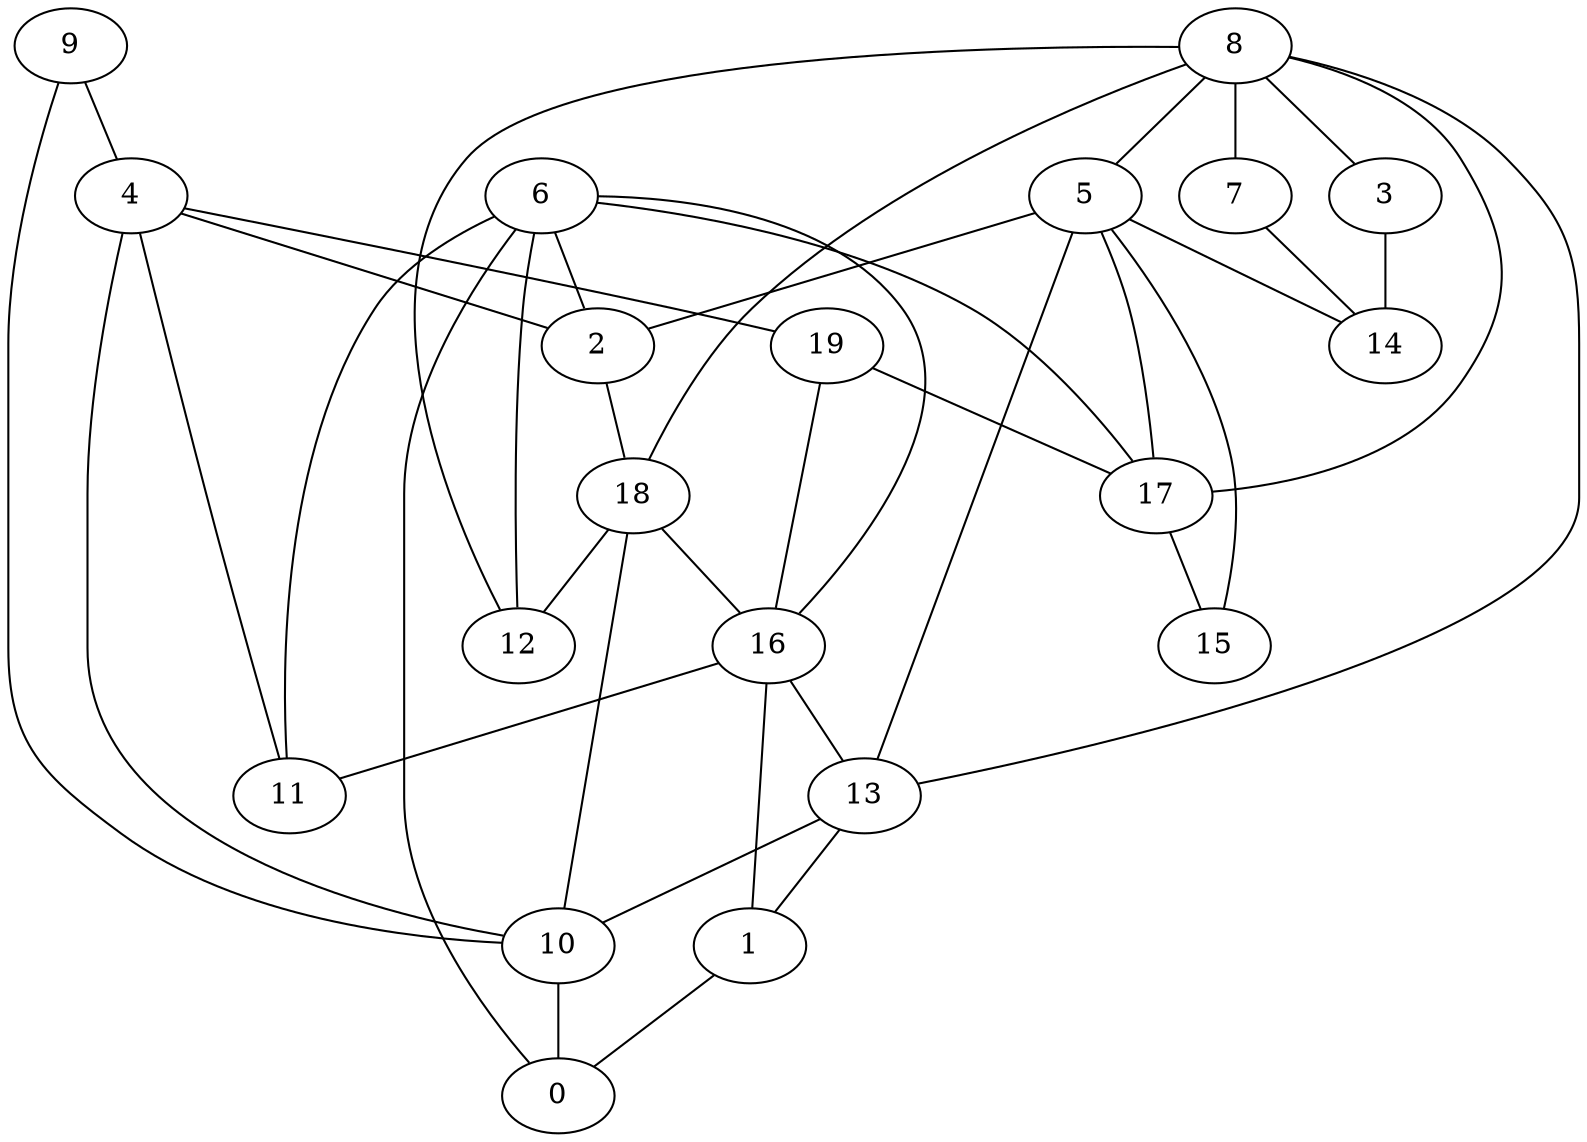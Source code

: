 digraph GG_graph {

subgraph G_graph {
edge [color = black]
"9" -> "4" [dir = none]
"2" -> "18" [dir = none]
"19" -> "17" [dir = none]
"6" -> "0" [dir = none]
"6" -> "16" [dir = none]
"6" -> "12" [dir = none]
"6" -> "17" [dir = none]
"5" -> "13" [dir = none]
"5" -> "14" [dir = none]
"5" -> "17" [dir = none]
"4" -> "10" [dir = none]
"4" -> "2" [dir = none]
"4" -> "19" [dir = none]
"13" -> "1" [dir = none]
"3" -> "14" [dir = none]
"16" -> "11" [dir = none]
"8" -> "5" [dir = none]
"17" -> "15" [dir = none]
"7" -> "14" [dir = none]
"8" -> "13" [dir = none]
"8" -> "18" [dir = none]
"8" -> "12" [dir = none]
"18" -> "16" [dir = none]
"19" -> "16" [dir = none]
"13" -> "10" [dir = none]
"6" -> "2" [dir = none]
"1" -> "0" [dir = none]
"18" -> "10" [dir = none]
"16" -> "1" [dir = none]
"5" -> "15" [dir = none]
"6" -> "11" [dir = none]
"8" -> "17" [dir = none]
"16" -> "13" [dir = none]
"18" -> "12" [dir = none]
"5" -> "2" [dir = none]
"8" -> "3" [dir = none]
"8" -> "7" [dir = none]
"9" -> "10" [dir = none]
"4" -> "11" [dir = none]
"10" -> "0" [dir = none]
}

}
